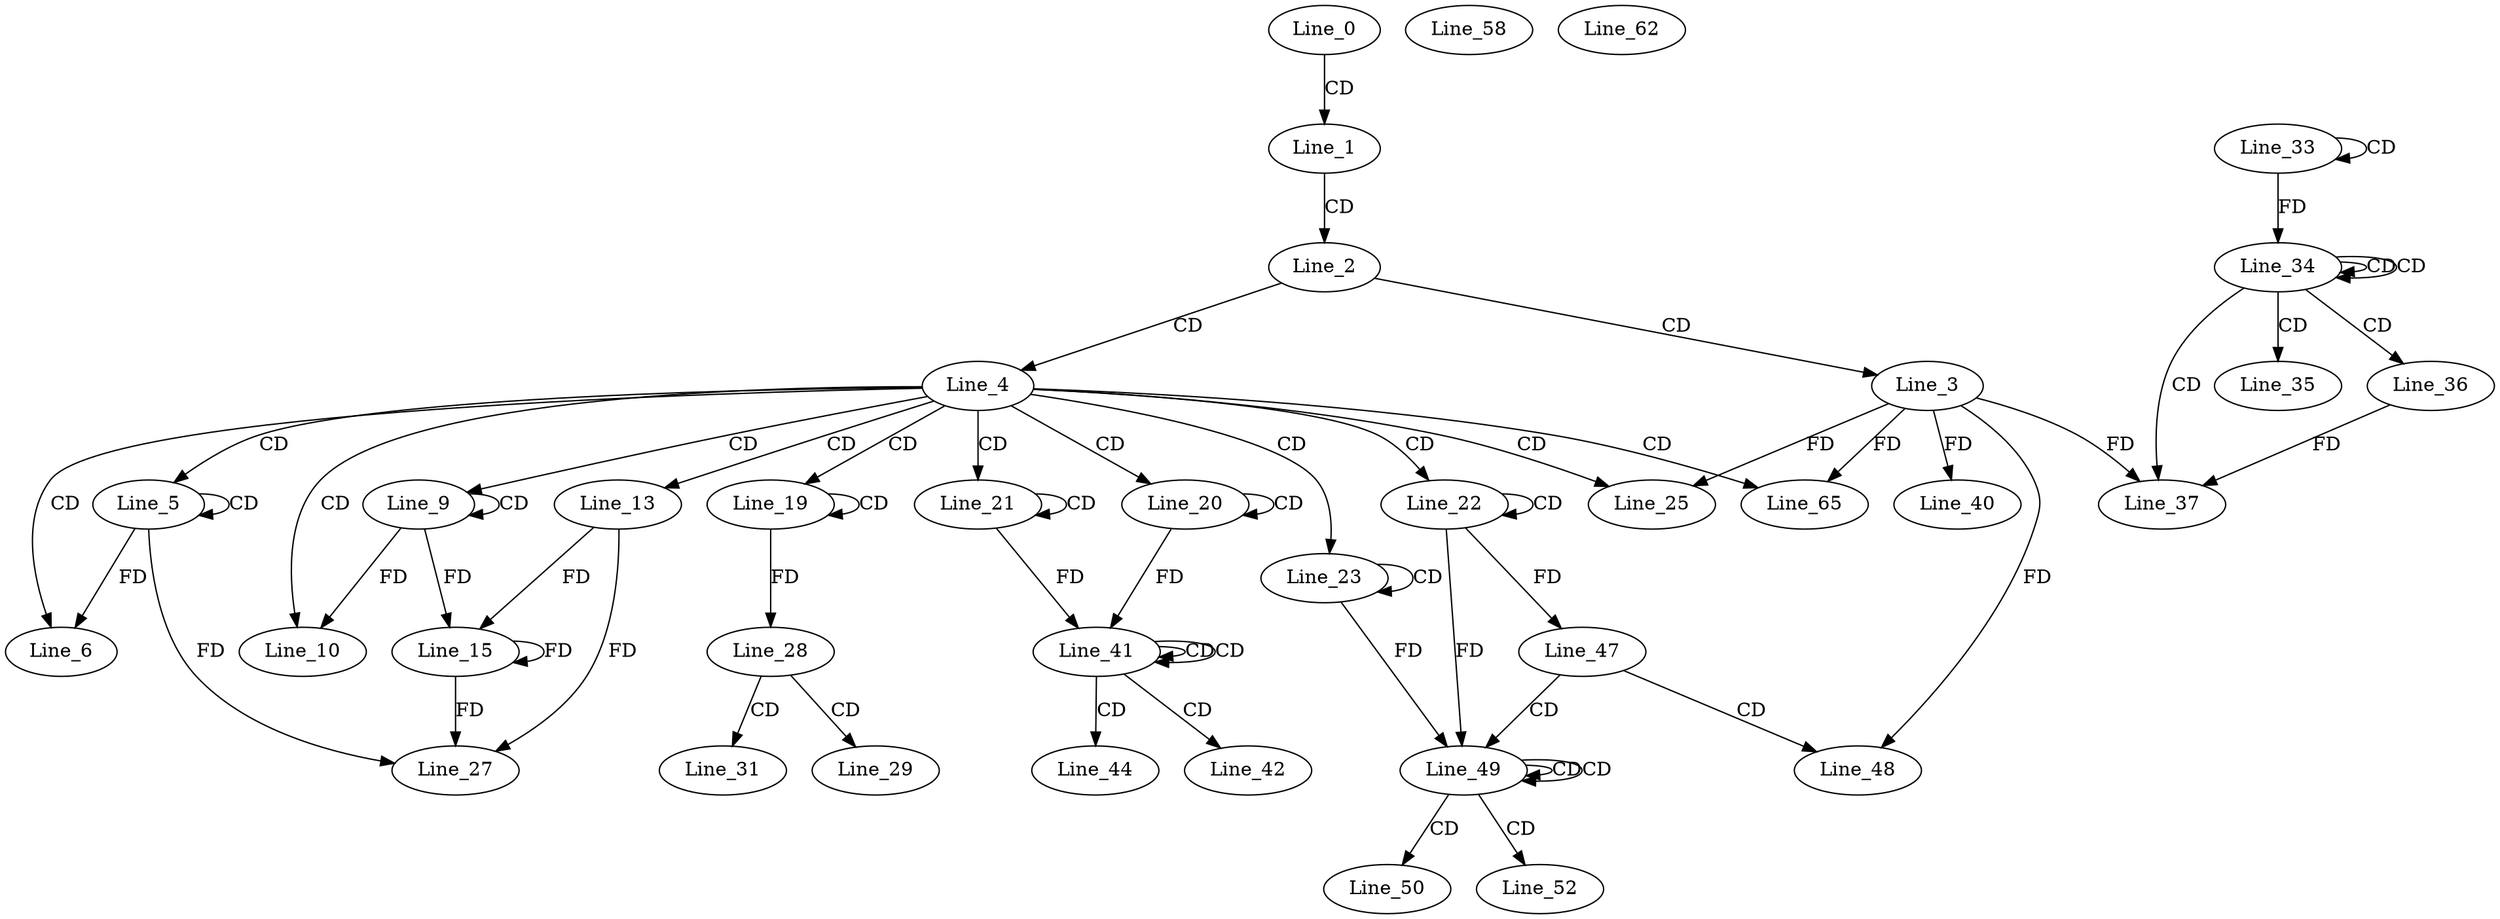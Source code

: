 digraph G {
  Line_0;
  Line_1;
  Line_2;
  Line_3;
  Line_4;
  Line_5;
  Line_5;
  Line_6;
  Line_6;
  Line_9;
  Line_9;
  Line_10;
  Line_10;
  Line_13;
  Line_15;
  Line_15;
  Line_19;
  Line_19;
  Line_20;
  Line_20;
  Line_21;
  Line_21;
  Line_22;
  Line_22;
  Line_23;
  Line_23;
  Line_25;
  Line_27;
  Line_28;
  Line_28;
  Line_29;
  Line_31;
  Line_33;
  Line_33;
  Line_34;
  Line_34;
  Line_34;
  Line_35;
  Line_36;
  Line_37;
  Line_40;
  Line_41;
  Line_41;
  Line_41;
  Line_42;
  Line_44;
  Line_47;
  Line_47;
  Line_48;
  Line_49;
  Line_49;
  Line_49;
  Line_50;
  Line_52;
  Line_58;
  Line_62;
  Line_65;
  Line_0 -> Line_1 [ label="CD" ];
  Line_1 -> Line_2 [ label="CD" ];
  Line_2 -> Line_3 [ label="CD" ];
  Line_2 -> Line_4 [ label="CD" ];
  Line_4 -> Line_5 [ label="CD" ];
  Line_5 -> Line_5 [ label="CD" ];
  Line_4 -> Line_6 [ label="CD" ];
  Line_5 -> Line_6 [ label="FD" ];
  Line_4 -> Line_9 [ label="CD" ];
  Line_9 -> Line_9 [ label="CD" ];
  Line_4 -> Line_10 [ label="CD" ];
  Line_9 -> Line_10 [ label="FD" ];
  Line_4 -> Line_13 [ label="CD" ];
  Line_13 -> Line_15 [ label="FD" ];
  Line_15 -> Line_15 [ label="FD" ];
  Line_9 -> Line_15 [ label="FD" ];
  Line_4 -> Line_19 [ label="CD" ];
  Line_19 -> Line_19 [ label="CD" ];
  Line_4 -> Line_20 [ label="CD" ];
  Line_20 -> Line_20 [ label="CD" ];
  Line_4 -> Line_21 [ label="CD" ];
  Line_21 -> Line_21 [ label="CD" ];
  Line_4 -> Line_22 [ label="CD" ];
  Line_22 -> Line_22 [ label="CD" ];
  Line_4 -> Line_23 [ label="CD" ];
  Line_23 -> Line_23 [ label="CD" ];
  Line_4 -> Line_25 [ label="CD" ];
  Line_3 -> Line_25 [ label="FD" ];
  Line_5 -> Line_27 [ label="FD" ];
  Line_13 -> Line_27 [ label="FD" ];
  Line_15 -> Line_27 [ label="FD" ];
  Line_19 -> Line_28 [ label="FD" ];
  Line_28 -> Line_29 [ label="CD" ];
  Line_28 -> Line_31 [ label="CD" ];
  Line_33 -> Line_33 [ label="CD" ];
  Line_34 -> Line_34 [ label="CD" ];
  Line_34 -> Line_34 [ label="CD" ];
  Line_33 -> Line_34 [ label="FD" ];
  Line_34 -> Line_35 [ label="CD" ];
  Line_34 -> Line_36 [ label="CD" ];
  Line_34 -> Line_37 [ label="CD" ];
  Line_36 -> Line_37 [ label="FD" ];
  Line_3 -> Line_37 [ label="FD" ];
  Line_3 -> Line_40 [ label="FD" ];
  Line_41 -> Line_41 [ label="CD" ];
  Line_41 -> Line_41 [ label="CD" ];
  Line_20 -> Line_41 [ label="FD" ];
  Line_21 -> Line_41 [ label="FD" ];
  Line_41 -> Line_42 [ label="CD" ];
  Line_41 -> Line_44 [ label="CD" ];
  Line_22 -> Line_47 [ label="FD" ];
  Line_47 -> Line_48 [ label="CD" ];
  Line_3 -> Line_48 [ label="FD" ];
  Line_47 -> Line_49 [ label="CD" ];
  Line_49 -> Line_49 [ label="CD" ];
  Line_49 -> Line_49 [ label="CD" ];
  Line_22 -> Line_49 [ label="FD" ];
  Line_23 -> Line_49 [ label="FD" ];
  Line_49 -> Line_50 [ label="CD" ];
  Line_49 -> Line_52 [ label="CD" ];
  Line_4 -> Line_65 [ label="CD" ];
  Line_3 -> Line_65 [ label="FD" ];
}
